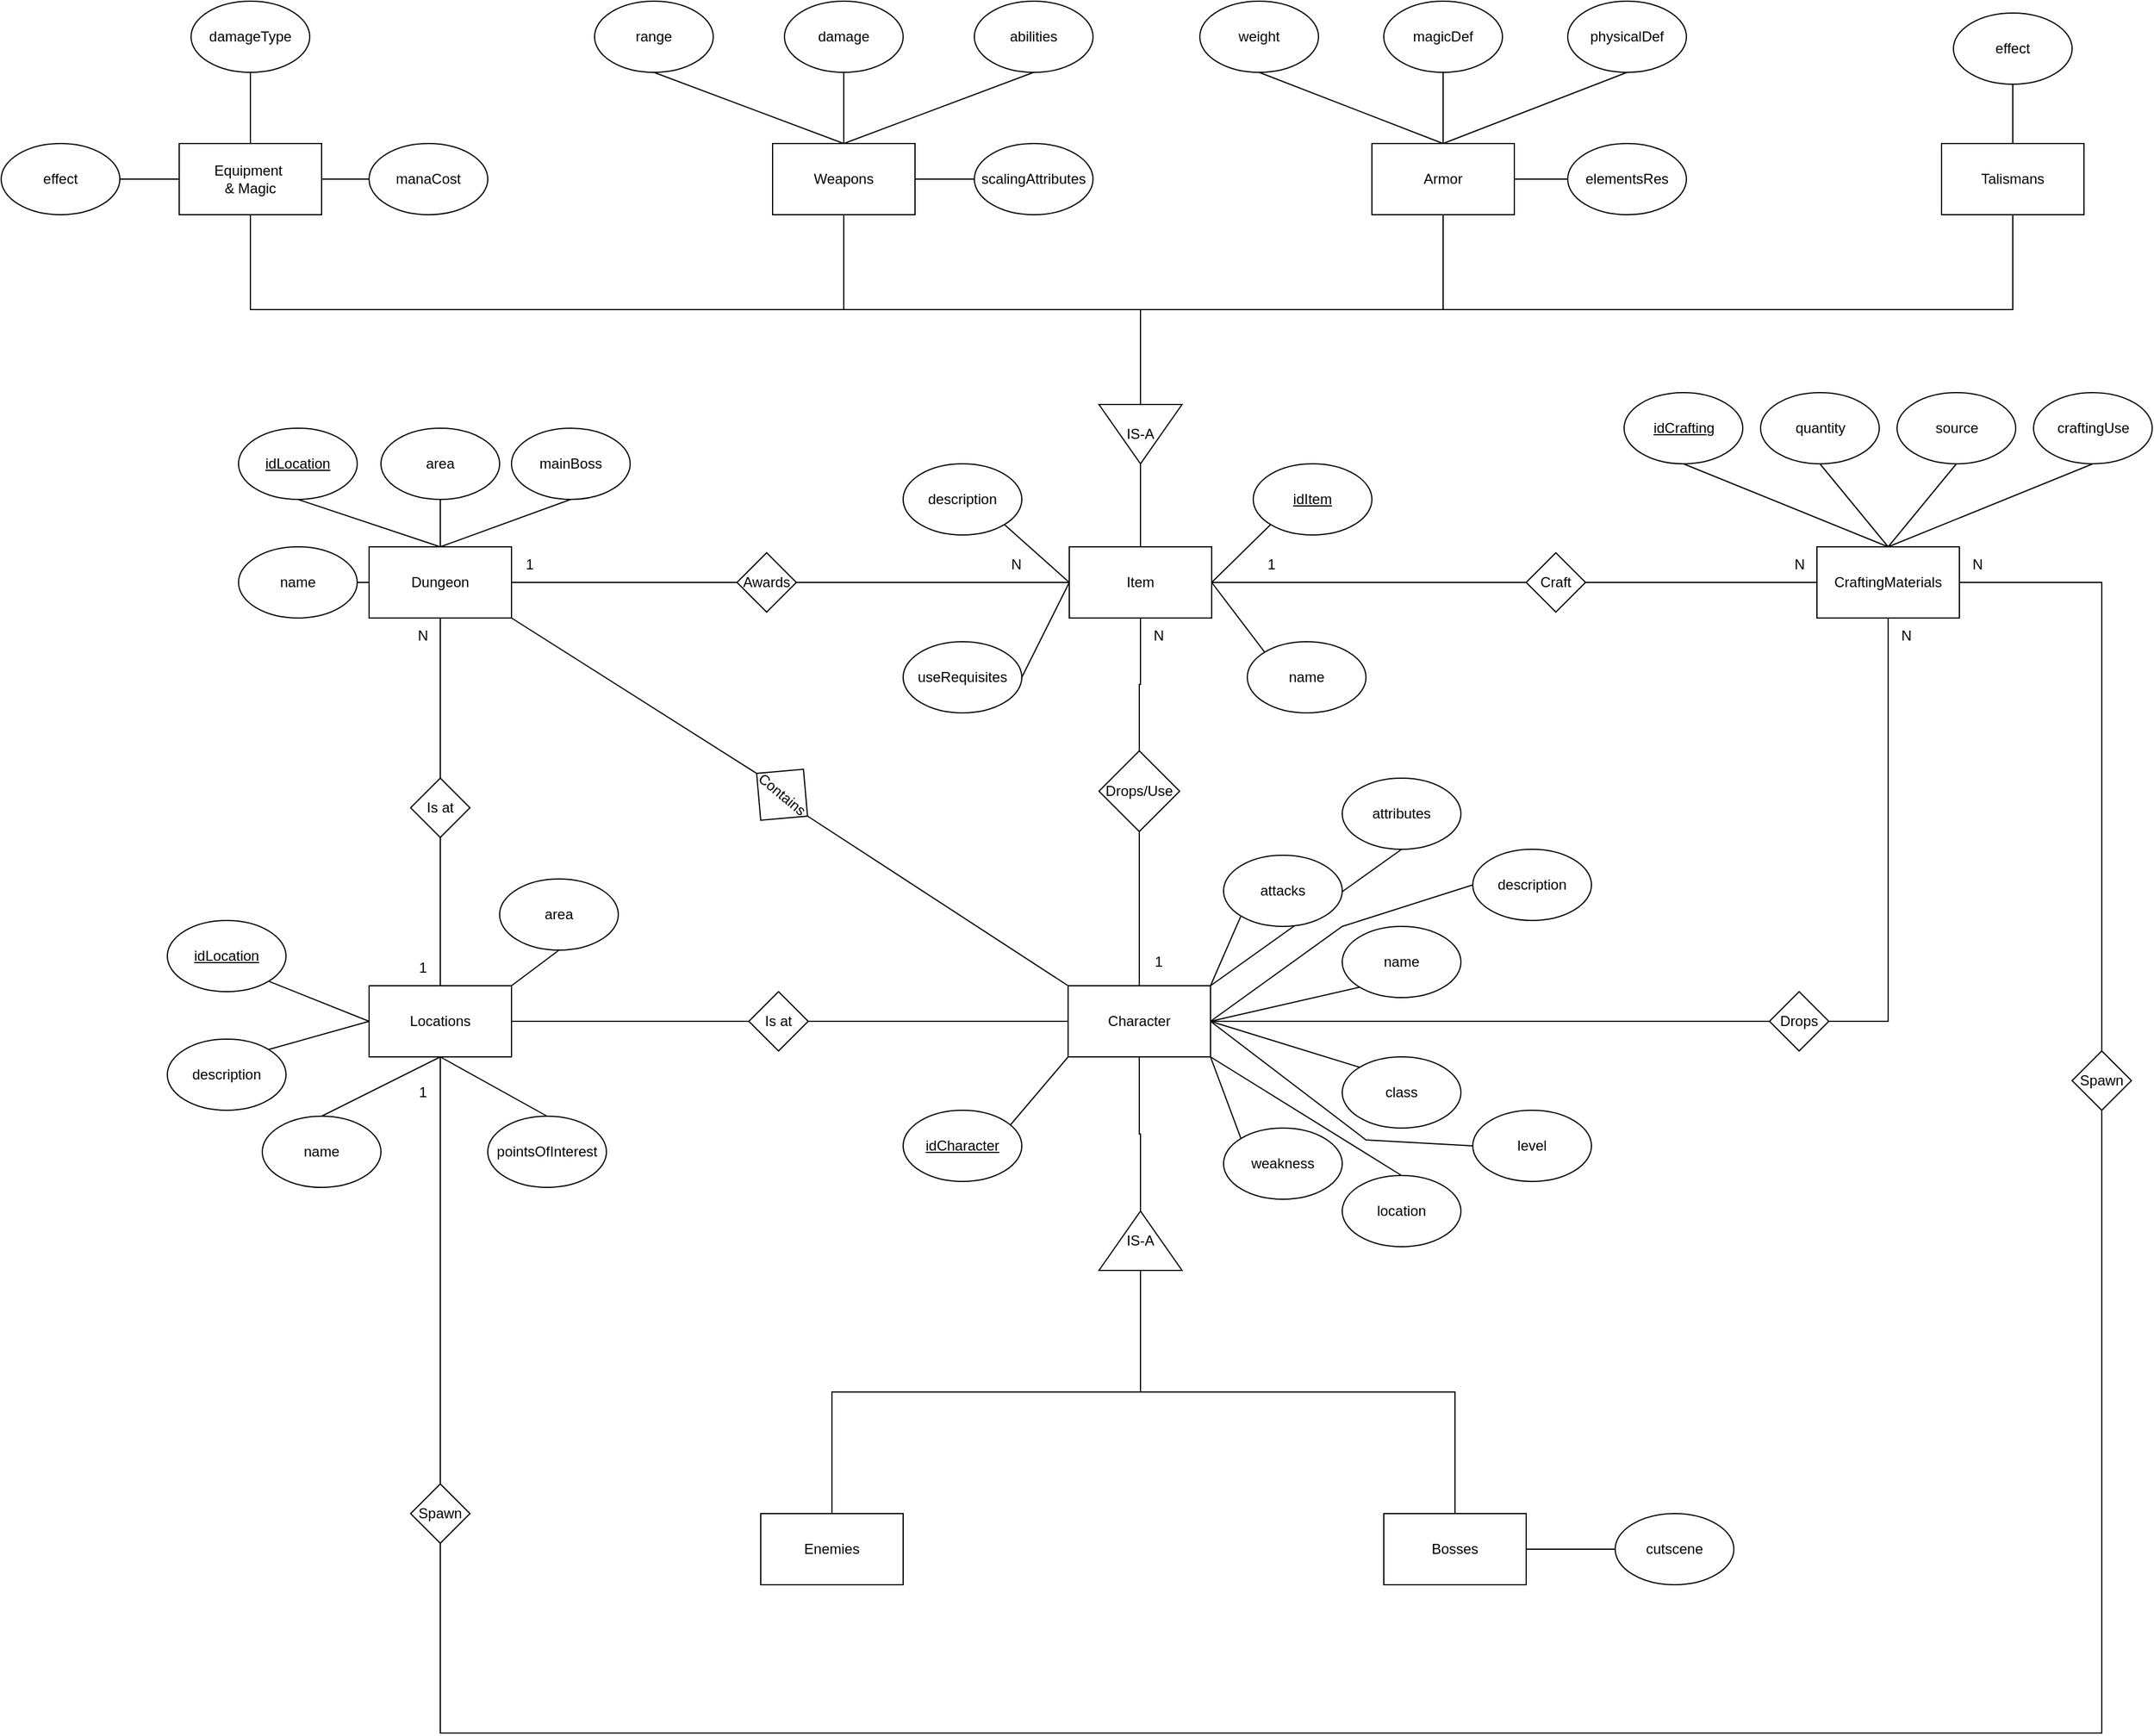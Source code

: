 <mxfile version="24.2.2" type="device">
  <diagram id="R2lEEEUBdFMjLlhIrx00" name="Page-1">
    <mxGraphModel dx="3383" dy="2442" grid="1" gridSize="10" guides="1" tooltips="1" connect="1" arrows="1" fold="1" page="1" pageScale="1" pageWidth="850" pageHeight="1100" math="0" shadow="0" extFonts="Permanent Marker^https://fonts.googleapis.com/css?family=Permanent+Marker">
      <root>
        <mxCell id="0" />
        <mxCell id="1" parent="0" />
        <mxCell id="Km-T-MCeGYv-uBNx-6VA-112" style="edgeStyle=orthogonalEdgeStyle;rounded=0;orthogonalLoop=1;jettySize=auto;html=1;exitX=0.5;exitY=0;exitDx=0;exitDy=0;entryX=0.5;entryY=1;entryDx=0;entryDy=0;endArrow=none;endFill=0;" edge="1" parent="1" source="a5exqe3Fn3N1X1YNWytJ-4" target="Km-T-MCeGYv-uBNx-6VA-111">
          <mxGeometry relative="1" as="geometry" />
        </mxCell>
        <mxCell id="Km-T-MCeGYv-uBNx-6VA-150" style="edgeStyle=orthogonalEdgeStyle;rounded=0;orthogonalLoop=1;jettySize=auto;html=1;exitX=1;exitY=0.5;exitDx=0;exitDy=0;entryX=0.5;entryY=1;entryDx=0;entryDy=0;endArrow=none;endFill=0;" edge="1" parent="1" source="Km-T-MCeGYv-uBNx-6VA-151" target="Km-T-MCeGYv-uBNx-6VA-145">
          <mxGeometry relative="1" as="geometry" />
        </mxCell>
        <mxCell id="a5exqe3Fn3N1X1YNWytJ-4" value="Character" style="rounded=0;whiteSpace=wrap;html=1;" parent="1" vertex="1">
          <mxGeometry x="399" y="370" width="120" height="60" as="geometry" />
        </mxCell>
        <mxCell id="Km-T-MCeGYv-uBNx-6VA-146" style="edgeStyle=orthogonalEdgeStyle;rounded=0;orthogonalLoop=1;jettySize=auto;html=1;exitX=1;exitY=0.5;exitDx=0;exitDy=0;entryX=0;entryY=0.5;entryDx=0;entryDy=0;endArrow=none;endFill=0;" edge="1" parent="1" source="Km-T-MCeGYv-uBNx-6VA-147" target="Km-T-MCeGYv-uBNx-6VA-145">
          <mxGeometry relative="1" as="geometry" />
        </mxCell>
        <mxCell id="a5exqe3Fn3N1X1YNWytJ-5" value="Item" style="rounded=0;whiteSpace=wrap;html=1;" parent="1" vertex="1">
          <mxGeometry x="400" width="120" height="60" as="geometry" />
        </mxCell>
        <mxCell id="a5exqe3Fn3N1X1YNWytJ-6" value="Weapons" style="rounded=0;whiteSpace=wrap;html=1;" parent="1" vertex="1">
          <mxGeometry x="150" y="-340" width="120" height="60" as="geometry" />
        </mxCell>
        <mxCell id="a5exqe3Fn3N1X1YNWytJ-7" value="Armor" style="rounded=0;whiteSpace=wrap;html=1;" parent="1" vertex="1">
          <mxGeometry x="655" y="-340" width="120" height="60" as="geometry" />
        </mxCell>
        <mxCell id="a5exqe3Fn3N1X1YNWytJ-8" value="Talismans" style="rounded=0;whiteSpace=wrap;html=1;" parent="1" vertex="1">
          <mxGeometry x="1135" y="-340" width="120" height="60" as="geometry" />
        </mxCell>
        <mxCell id="a5exqe3Fn3N1X1YNWytJ-9" value="Equipment&amp;nbsp;&lt;br&gt;&amp;amp; Magic" style="rounded=0;whiteSpace=wrap;html=1;" parent="1" vertex="1">
          <mxGeometry x="-350" y="-340" width="120" height="60" as="geometry" />
        </mxCell>
        <mxCell id="Km-T-MCeGYv-uBNx-6VA-139" style="rounded=0;orthogonalLoop=1;jettySize=auto;html=1;exitX=0.5;exitY=0;exitDx=0;exitDy=0;entryX=0.5;entryY=1;entryDx=0;entryDy=0;endArrow=none;endFill=0;edgeStyle=orthogonalEdgeStyle;" edge="1" parent="1" source="Km-T-MCeGYv-uBNx-6VA-140" target="Km-T-MCeGYv-uBNx-6VA-134">
          <mxGeometry relative="1" as="geometry" />
        </mxCell>
        <mxCell id="Km-T-MCeGYv-uBNx-6VA-160" style="edgeStyle=orthogonalEdgeStyle;rounded=0;orthogonalLoop=1;jettySize=auto;html=1;exitX=0.5;exitY=0;exitDx=0;exitDy=0;entryX=1;entryY=0.5;entryDx=0;entryDy=0;endArrow=none;endFill=0;" edge="1" parent="1" source="Km-T-MCeGYv-uBNx-6VA-167" target="Km-T-MCeGYv-uBNx-6VA-145">
          <mxGeometry relative="1" as="geometry">
            <Array as="points">
              <mxPoint x="1270" y="30" />
            </Array>
          </mxGeometry>
        </mxCell>
        <mxCell id="a5exqe3Fn3N1X1YNWytJ-10" value="Locations" style="rounded=0;whiteSpace=wrap;html=1;" parent="1" vertex="1">
          <mxGeometry x="-190" y="370" width="120" height="60" as="geometry" />
        </mxCell>
        <mxCell id="Km-T-MCeGYv-uBNx-6VA-96" style="edgeStyle=orthogonalEdgeStyle;rounded=0;orthogonalLoop=1;jettySize=auto;html=1;exitX=0.5;exitY=0;exitDx=0;exitDy=0;entryX=0;entryY=0.5;entryDx=0;entryDy=0;endArrow=none;endFill=0;" edge="1" parent="1" source="a5exqe3Fn3N1X1YNWytJ-11" target="Km-T-MCeGYv-uBNx-6VA-94">
          <mxGeometry relative="1" as="geometry" />
        </mxCell>
        <mxCell id="a5exqe3Fn3N1X1YNWytJ-11" value="Enemies" style="rounded=0;whiteSpace=wrap;html=1;" parent="1" vertex="1">
          <mxGeometry x="140" y="815" width="120" height="60" as="geometry" />
        </mxCell>
        <mxCell id="Km-T-MCeGYv-uBNx-6VA-100" style="edgeStyle=orthogonalEdgeStyle;rounded=0;orthogonalLoop=1;jettySize=auto;html=1;exitX=0.5;exitY=0;exitDx=0;exitDy=0;entryX=0;entryY=0.5;entryDx=0;entryDy=0;endArrow=none;endFill=0;" edge="1" parent="1" source="a5exqe3Fn3N1X1YNWytJ-12" target="Km-T-MCeGYv-uBNx-6VA-94">
          <mxGeometry relative="1" as="geometry" />
        </mxCell>
        <mxCell id="a5exqe3Fn3N1X1YNWytJ-12" value="Bosses" style="rounded=0;whiteSpace=wrap;html=1;" parent="1" vertex="1">
          <mxGeometry x="665" y="815" width="120" height="60" as="geometry" />
        </mxCell>
        <mxCell id="a5exqe3Fn3N1X1YNWytJ-35" value="IS-A" style="triangle;whiteSpace=wrap;html=1;rotation=0;direction=south;" parent="1" vertex="1">
          <mxGeometry x="425" y="-120" width="70" height="50" as="geometry" />
        </mxCell>
        <mxCell id="a5exqe3Fn3N1X1YNWytJ-36" value="" style="endArrow=none;html=1;rounded=0;entryX=1;entryY=0.5;entryDx=0;entryDy=0;exitX=0.5;exitY=0;exitDx=0;exitDy=0;" parent="1" source="a5exqe3Fn3N1X1YNWytJ-5" target="a5exqe3Fn3N1X1YNWytJ-35" edge="1">
          <mxGeometry width="50" height="50" relative="1" as="geometry">
            <mxPoint x="300" y="30" as="sourcePoint" />
            <mxPoint x="350" y="-20" as="targetPoint" />
          </mxGeometry>
        </mxCell>
        <mxCell id="a5exqe3Fn3N1X1YNWytJ-37" value="" style="endArrow=none;html=1;rounded=0;entryX=0.5;entryY=1;entryDx=0;entryDy=0;exitX=0;exitY=0.5;exitDx=0;exitDy=0;edgeStyle=orthogonalEdgeStyle;" parent="1" source="a5exqe3Fn3N1X1YNWytJ-35" target="a5exqe3Fn3N1X1YNWytJ-9" edge="1">
          <mxGeometry width="50" height="50" relative="1" as="geometry">
            <mxPoint x="210" y="-100" as="sourcePoint" />
            <mxPoint x="260" y="-150" as="targetPoint" />
          </mxGeometry>
        </mxCell>
        <mxCell id="a5exqe3Fn3N1X1YNWytJ-38" value="" style="endArrow=none;html=1;rounded=0;entryX=0.5;entryY=1;entryDx=0;entryDy=0;exitX=0;exitY=0.5;exitDx=0;exitDy=0;edgeStyle=orthogonalEdgeStyle;" parent="1" source="a5exqe3Fn3N1X1YNWytJ-35" target="a5exqe3Fn3N1X1YNWytJ-6" edge="1">
          <mxGeometry width="50" height="50" relative="1" as="geometry">
            <mxPoint x="470" y="-110" as="sourcePoint" />
            <mxPoint x="170" y="-210" as="targetPoint" />
          </mxGeometry>
        </mxCell>
        <mxCell id="a5exqe3Fn3N1X1YNWytJ-39" value="" style="endArrow=none;html=1;rounded=0;entryX=0.5;entryY=1;entryDx=0;entryDy=0;exitX=0;exitY=0.5;exitDx=0;exitDy=0;edgeStyle=orthogonalEdgeStyle;" parent="1" source="a5exqe3Fn3N1X1YNWytJ-35" target="a5exqe3Fn3N1X1YNWytJ-7" edge="1">
          <mxGeometry width="50" height="50" relative="1" as="geometry">
            <mxPoint x="480" y="-100" as="sourcePoint" />
            <mxPoint x="180" y="-200" as="targetPoint" />
          </mxGeometry>
        </mxCell>
        <mxCell id="a5exqe3Fn3N1X1YNWytJ-40" value="" style="endArrow=none;html=1;rounded=0;entryX=0.5;entryY=1;entryDx=0;entryDy=0;exitX=0;exitY=0.5;exitDx=0;exitDy=0;edgeStyle=orthogonalEdgeStyle;" parent="1" source="a5exqe3Fn3N1X1YNWytJ-35" target="a5exqe3Fn3N1X1YNWytJ-8" edge="1">
          <mxGeometry width="50" height="50" relative="1" as="geometry">
            <mxPoint x="490" y="-90" as="sourcePoint" />
            <mxPoint x="190" y="-190" as="targetPoint" />
          </mxGeometry>
        </mxCell>
        <mxCell id="a5exqe3Fn3N1X1YNWytJ-52" style="edgeStyle=orthogonalEdgeStyle;rounded=0;orthogonalLoop=1;jettySize=auto;html=1;exitX=1;exitY=0.5;exitDx=0;exitDy=0;entryX=0;entryY=0.5;entryDx=0;entryDy=0;endArrow=none;endFill=0;" parent="1" source="a5exqe3Fn3N1X1YNWytJ-51" target="a5exqe3Fn3N1X1YNWytJ-4" edge="1">
          <mxGeometry relative="1" as="geometry" />
        </mxCell>
        <mxCell id="a5exqe3Fn3N1X1YNWytJ-53" style="edgeStyle=orthogonalEdgeStyle;rounded=0;orthogonalLoop=1;jettySize=auto;html=1;exitX=0;exitY=0.5;exitDx=0;exitDy=0;entryX=1;entryY=0.5;entryDx=0;entryDy=0;endArrow=none;endFill=0;" parent="1" source="a5exqe3Fn3N1X1YNWytJ-51" target="a5exqe3Fn3N1X1YNWytJ-10" edge="1">
          <mxGeometry relative="1" as="geometry" />
        </mxCell>
        <mxCell id="a5exqe3Fn3N1X1YNWytJ-51" value="Is at" style="rhombus;whiteSpace=wrap;html=1;" parent="1" vertex="1">
          <mxGeometry x="130" y="375" width="50" height="50" as="geometry" />
        </mxCell>
        <mxCell id="Km-T-MCeGYv-uBNx-6VA-59" style="rounded=0;orthogonalLoop=1;jettySize=auto;html=1;exitX=0.5;exitY=1;exitDx=0;exitDy=0;entryX=0.5;entryY=0;entryDx=0;entryDy=0;endArrow=none;endFill=0;" edge="1" parent="1" source="Km-T-MCeGYv-uBNx-6VA-4" target="a5exqe3Fn3N1X1YNWytJ-9">
          <mxGeometry relative="1" as="geometry" />
        </mxCell>
        <mxCell id="Km-T-MCeGYv-uBNx-6VA-4" value="damageType" style="ellipse;whiteSpace=wrap;html=1;" vertex="1" parent="1">
          <mxGeometry x="-340" y="-460" width="100" height="60" as="geometry" />
        </mxCell>
        <mxCell id="Km-T-MCeGYv-uBNx-6VA-60" style="edgeStyle=orthogonalEdgeStyle;rounded=0;orthogonalLoop=1;jettySize=auto;html=1;exitX=0;exitY=0.5;exitDx=0;exitDy=0;entryX=1;entryY=0.5;entryDx=0;entryDy=0;endArrow=none;endFill=0;" edge="1" parent="1" source="Km-T-MCeGYv-uBNx-6VA-5" target="a5exqe3Fn3N1X1YNWytJ-9">
          <mxGeometry relative="1" as="geometry" />
        </mxCell>
        <mxCell id="Km-T-MCeGYv-uBNx-6VA-5" value="manaCost" style="ellipse;whiteSpace=wrap;html=1;" vertex="1" parent="1">
          <mxGeometry x="-190" y="-340" width="100" height="60" as="geometry" />
        </mxCell>
        <mxCell id="Km-T-MCeGYv-uBNx-6VA-63" style="rounded=0;orthogonalLoop=1;jettySize=auto;html=1;exitX=0.5;exitY=1;exitDx=0;exitDy=0;endArrow=none;endFill=0;" edge="1" parent="1" source="Km-T-MCeGYv-uBNx-6VA-9">
          <mxGeometry relative="1" as="geometry">
            <mxPoint x="210" y="-340" as="targetPoint" />
          </mxGeometry>
        </mxCell>
        <mxCell id="Km-T-MCeGYv-uBNx-6VA-9" value="damage" style="ellipse;whiteSpace=wrap;html=1;" vertex="1" parent="1">
          <mxGeometry x="160" y="-460" width="100" height="60" as="geometry" />
        </mxCell>
        <mxCell id="Km-T-MCeGYv-uBNx-6VA-61" style="rounded=0;orthogonalLoop=1;jettySize=auto;html=1;exitX=0.5;exitY=1;exitDx=0;exitDy=0;endArrow=none;endFill=0;entryX=0.5;entryY=0;entryDx=0;entryDy=0;" edge="1" parent="1" source="Km-T-MCeGYv-uBNx-6VA-10" target="a5exqe3Fn3N1X1YNWytJ-6">
          <mxGeometry relative="1" as="geometry" />
        </mxCell>
        <mxCell id="Km-T-MCeGYv-uBNx-6VA-10" value="range" style="ellipse;whiteSpace=wrap;html=1;" vertex="1" parent="1">
          <mxGeometry y="-460" width="100" height="60" as="geometry" />
        </mxCell>
        <mxCell id="Km-T-MCeGYv-uBNx-6VA-65" style="rounded=0;orthogonalLoop=1;jettySize=auto;html=1;exitX=0;exitY=0.5;exitDx=0;exitDy=0;entryX=1;entryY=0.5;entryDx=0;entryDy=0;endArrow=none;endFill=0;" edge="1" parent="1" source="Km-T-MCeGYv-uBNx-6VA-11" target="a5exqe3Fn3N1X1YNWytJ-6">
          <mxGeometry relative="1" as="geometry" />
        </mxCell>
        <mxCell id="Km-T-MCeGYv-uBNx-6VA-11" value="scalingAttributes" style="ellipse;whiteSpace=wrap;html=1;" vertex="1" parent="1">
          <mxGeometry x="320" y="-340" width="100" height="60" as="geometry" />
        </mxCell>
        <mxCell id="Km-T-MCeGYv-uBNx-6VA-64" style="rounded=0;orthogonalLoop=1;jettySize=auto;html=1;exitX=0.5;exitY=1;exitDx=0;exitDy=0;endArrow=none;endFill=0;" edge="1" parent="1" source="Km-T-MCeGYv-uBNx-6VA-12">
          <mxGeometry relative="1" as="geometry">
            <mxPoint x="210" y="-340" as="targetPoint" />
          </mxGeometry>
        </mxCell>
        <mxCell id="Km-T-MCeGYv-uBNx-6VA-12" value="abilities" style="ellipse;whiteSpace=wrap;html=1;" vertex="1" parent="1">
          <mxGeometry x="320" y="-460" width="100" height="60" as="geometry" />
        </mxCell>
        <mxCell id="Km-T-MCeGYv-uBNx-6VA-71" style="rounded=0;orthogonalLoop=1;jettySize=auto;html=1;exitX=0.5;exitY=1;exitDx=0;exitDy=0;entryX=0.5;entryY=0;entryDx=0;entryDy=0;endArrow=none;endFill=0;" edge="1" parent="1" source="Km-T-MCeGYv-uBNx-6VA-15" target="a5exqe3Fn3N1X1YNWytJ-7">
          <mxGeometry relative="1" as="geometry" />
        </mxCell>
        <mxCell id="Km-T-MCeGYv-uBNx-6VA-15" value="physicalDef" style="ellipse;whiteSpace=wrap;html=1;" vertex="1" parent="1">
          <mxGeometry x="820" y="-460" width="100" height="60" as="geometry" />
        </mxCell>
        <mxCell id="Km-T-MCeGYv-uBNx-6VA-70" style="rounded=0;orthogonalLoop=1;jettySize=auto;html=1;exitX=0.5;exitY=1;exitDx=0;exitDy=0;entryX=0.5;entryY=0;entryDx=0;entryDy=0;endArrow=none;endFill=0;" edge="1" parent="1" source="Km-T-MCeGYv-uBNx-6VA-16" target="a5exqe3Fn3N1X1YNWytJ-7">
          <mxGeometry relative="1" as="geometry" />
        </mxCell>
        <mxCell id="Km-T-MCeGYv-uBNx-6VA-16" value="magicDef" style="ellipse;whiteSpace=wrap;html=1;" vertex="1" parent="1">
          <mxGeometry x="665" y="-460" width="100" height="60" as="geometry" />
        </mxCell>
        <mxCell id="Km-T-MCeGYv-uBNx-6VA-72" style="rounded=0;orthogonalLoop=1;jettySize=auto;html=1;exitX=0;exitY=0.5;exitDx=0;exitDy=0;entryX=1;entryY=0.5;entryDx=0;entryDy=0;endArrow=none;endFill=0;" edge="1" parent="1" source="Km-T-MCeGYv-uBNx-6VA-17" target="a5exqe3Fn3N1X1YNWytJ-7">
          <mxGeometry relative="1" as="geometry" />
        </mxCell>
        <mxCell id="Km-T-MCeGYv-uBNx-6VA-17" value="elementsRes" style="ellipse;whiteSpace=wrap;html=1;" vertex="1" parent="1">
          <mxGeometry x="820" y="-340" width="100" height="60" as="geometry" />
        </mxCell>
        <mxCell id="Km-T-MCeGYv-uBNx-6VA-68" style="rounded=0;orthogonalLoop=1;jettySize=auto;html=1;exitX=0.5;exitY=1;exitDx=0;exitDy=0;entryX=0.5;entryY=0;entryDx=0;entryDy=0;endArrow=none;endFill=0;" edge="1" parent="1" source="Km-T-MCeGYv-uBNx-6VA-18" target="a5exqe3Fn3N1X1YNWytJ-7">
          <mxGeometry relative="1" as="geometry" />
        </mxCell>
        <mxCell id="Km-T-MCeGYv-uBNx-6VA-18" value="weight" style="ellipse;whiteSpace=wrap;html=1;" vertex="1" parent="1">
          <mxGeometry x="510" y="-460" width="100" height="60" as="geometry" />
        </mxCell>
        <mxCell id="Km-T-MCeGYv-uBNx-6VA-78" style="rounded=0;orthogonalLoop=1;jettySize=auto;html=1;exitX=0.5;exitY=1;exitDx=0;exitDy=0;entryX=0.5;entryY=0;entryDx=0;entryDy=0;endArrow=none;endFill=0;" edge="1" parent="1" source="Km-T-MCeGYv-uBNx-6VA-22" target="a5exqe3Fn3N1X1YNWytJ-8">
          <mxGeometry relative="1" as="geometry" />
        </mxCell>
        <mxCell id="Km-T-MCeGYv-uBNx-6VA-22" value="effect" style="ellipse;whiteSpace=wrap;html=1;" vertex="1" parent="1">
          <mxGeometry x="1145" y="-450" width="100" height="60" as="geometry" />
        </mxCell>
        <mxCell id="Km-T-MCeGYv-uBNx-6VA-104" style="rounded=0;orthogonalLoop=1;jettySize=auto;html=1;exitX=0;exitY=1;exitDx=0;exitDy=0;entryX=1;entryY=0.5;entryDx=0;entryDy=0;endArrow=none;endFill=0;" edge="1" parent="1" source="Km-T-MCeGYv-uBNx-6VA-24" target="a5exqe3Fn3N1X1YNWytJ-5">
          <mxGeometry relative="1" as="geometry" />
        </mxCell>
        <mxCell id="Km-T-MCeGYv-uBNx-6VA-24" value="&lt;u&gt;idItem&lt;/u&gt;" style="ellipse;whiteSpace=wrap;html=1;" vertex="1" parent="1">
          <mxGeometry x="555" y="-70" width="100" height="60" as="geometry" />
        </mxCell>
        <mxCell id="Km-T-MCeGYv-uBNx-6VA-105" style="rounded=0;orthogonalLoop=1;jettySize=auto;html=1;exitX=0;exitY=0;exitDx=0;exitDy=0;entryX=1;entryY=0.5;entryDx=0;entryDy=0;endArrow=none;endFill=0;" edge="1" parent="1" source="Km-T-MCeGYv-uBNx-6VA-25" target="a5exqe3Fn3N1X1YNWytJ-5">
          <mxGeometry relative="1" as="geometry" />
        </mxCell>
        <mxCell id="Km-T-MCeGYv-uBNx-6VA-25" value="name" style="ellipse;whiteSpace=wrap;html=1;" vertex="1" parent="1">
          <mxGeometry x="550" y="80" width="100" height="60" as="geometry" />
        </mxCell>
        <mxCell id="Km-T-MCeGYv-uBNx-6VA-101" style="rounded=0;orthogonalLoop=1;jettySize=auto;html=1;exitX=1;exitY=1;exitDx=0;exitDy=0;entryX=0;entryY=0.5;entryDx=0;entryDy=0;endArrow=none;endFill=0;" edge="1" parent="1" source="Km-T-MCeGYv-uBNx-6VA-26" target="a5exqe3Fn3N1X1YNWytJ-5">
          <mxGeometry relative="1" as="geometry" />
        </mxCell>
        <mxCell id="Km-T-MCeGYv-uBNx-6VA-26" value="description" style="ellipse;whiteSpace=wrap;html=1;" vertex="1" parent="1">
          <mxGeometry x="260" y="-70" width="100" height="60" as="geometry" />
        </mxCell>
        <mxCell id="Km-T-MCeGYv-uBNx-6VA-103" style="rounded=0;orthogonalLoop=1;jettySize=auto;html=1;exitX=1;exitY=0.5;exitDx=0;exitDy=0;entryX=0;entryY=0.5;entryDx=0;entryDy=0;endArrow=none;endFill=0;" edge="1" parent="1" source="Km-T-MCeGYv-uBNx-6VA-28" target="a5exqe3Fn3N1X1YNWytJ-5">
          <mxGeometry relative="1" as="geometry" />
        </mxCell>
        <mxCell id="Km-T-MCeGYv-uBNx-6VA-28" value="useRequisites" style="ellipse;whiteSpace=wrap;html=1;" vertex="1" parent="1">
          <mxGeometry x="260" y="80" width="100" height="60" as="geometry" />
        </mxCell>
        <mxCell id="Km-T-MCeGYv-uBNx-6VA-79" style="rounded=0;orthogonalLoop=1;jettySize=auto;html=1;exitX=1;exitY=0.5;exitDx=0;exitDy=0;entryX=0;entryY=0.5;entryDx=0;entryDy=0;endArrow=none;endFill=0;" edge="1" parent="1" source="Km-T-MCeGYv-uBNx-6VA-29" target="a5exqe3Fn3N1X1YNWytJ-9">
          <mxGeometry relative="1" as="geometry" />
        </mxCell>
        <mxCell id="Km-T-MCeGYv-uBNx-6VA-29" value="effect" style="ellipse;whiteSpace=wrap;html=1;" vertex="1" parent="1">
          <mxGeometry x="-500" y="-340" width="100" height="60" as="geometry" />
        </mxCell>
        <mxCell id="Km-T-MCeGYv-uBNx-6VA-131" style="rounded=0;orthogonalLoop=1;jettySize=auto;html=1;exitX=0.5;exitY=1;exitDx=0;exitDy=0;entryX=0;entryY=1;entryDx=0;entryDy=0;endArrow=none;endFill=0;" edge="1" parent="1" source="Km-T-MCeGYv-uBNx-6VA-30" target="a5exqe3Fn3N1X1YNWytJ-4">
          <mxGeometry relative="1" as="geometry" />
        </mxCell>
        <mxCell id="Km-T-MCeGYv-uBNx-6VA-30" value="&lt;u&gt;idCharacter&lt;/u&gt;" style="ellipse;whiteSpace=wrap;html=1;" vertex="1" parent="1">
          <mxGeometry x="260" y="475" width="100" height="60" as="geometry" />
        </mxCell>
        <mxCell id="Km-T-MCeGYv-uBNx-6VA-125" style="rounded=0;orthogonalLoop=1;jettySize=auto;html=1;exitX=0;exitY=1;exitDx=0;exitDy=0;entryX=1;entryY=0.5;entryDx=0;entryDy=0;endArrow=none;endFill=0;" edge="1" parent="1" source="Km-T-MCeGYv-uBNx-6VA-31" target="a5exqe3Fn3N1X1YNWytJ-4">
          <mxGeometry relative="1" as="geometry" />
        </mxCell>
        <mxCell id="Km-T-MCeGYv-uBNx-6VA-31" value="name" style="ellipse;whiteSpace=wrap;html=1;" vertex="1" parent="1">
          <mxGeometry x="630" y="320" width="100" height="60" as="geometry" />
        </mxCell>
        <mxCell id="Km-T-MCeGYv-uBNx-6VA-127" style="rounded=0;orthogonalLoop=1;jettySize=auto;html=1;exitX=0;exitY=0;exitDx=0;exitDy=0;entryX=1;entryY=0.5;entryDx=0;entryDy=0;endArrow=none;endFill=0;" edge="1" parent="1" source="Km-T-MCeGYv-uBNx-6VA-32" target="a5exqe3Fn3N1X1YNWytJ-4">
          <mxGeometry relative="1" as="geometry" />
        </mxCell>
        <mxCell id="Km-T-MCeGYv-uBNx-6VA-32" value="class" style="ellipse;whiteSpace=wrap;html=1;" vertex="1" parent="1">
          <mxGeometry x="630" y="430" width="100" height="60" as="geometry" />
        </mxCell>
        <mxCell id="Km-T-MCeGYv-uBNx-6VA-149" style="rounded=0;orthogonalLoop=1;jettySize=auto;html=1;exitX=0;exitY=0.5;exitDx=0;exitDy=0;entryX=1;entryY=0.5;entryDx=0;entryDy=0;endArrow=none;endFill=0;" edge="1" parent="1" source="Km-T-MCeGYv-uBNx-6VA-33" target="a5exqe3Fn3N1X1YNWytJ-4">
          <mxGeometry relative="1" as="geometry">
            <Array as="points">
              <mxPoint x="650" y="500" />
            </Array>
          </mxGeometry>
        </mxCell>
        <mxCell id="Km-T-MCeGYv-uBNx-6VA-33" value="level" style="ellipse;whiteSpace=wrap;html=1;" vertex="1" parent="1">
          <mxGeometry x="740" y="475" width="100" height="60" as="geometry" />
        </mxCell>
        <mxCell id="Km-T-MCeGYv-uBNx-6VA-130" style="rounded=0;orthogonalLoop=1;jettySize=auto;html=1;exitX=0.5;exitY=1;exitDx=0;exitDy=0;entryX=1;entryY=0;entryDx=0;entryDy=0;endArrow=none;endFill=0;" edge="1" parent="1" source="Km-T-MCeGYv-uBNx-6VA-34" target="a5exqe3Fn3N1X1YNWytJ-4">
          <mxGeometry relative="1" as="geometry" />
        </mxCell>
        <mxCell id="Km-T-MCeGYv-uBNx-6VA-34" value="attributes" style="ellipse;whiteSpace=wrap;html=1;" vertex="1" parent="1">
          <mxGeometry x="630" y="195" width="100" height="60" as="geometry" />
        </mxCell>
        <mxCell id="Km-T-MCeGYv-uBNx-6VA-106" style="rounded=0;orthogonalLoop=1;jettySize=auto;html=1;exitX=1;exitY=1;exitDx=0;exitDy=0;entryX=0;entryY=0.5;entryDx=0;entryDy=0;endArrow=none;endFill=0;" edge="1" parent="1" source="Km-T-MCeGYv-uBNx-6VA-44" target="a5exqe3Fn3N1X1YNWytJ-10">
          <mxGeometry relative="1" as="geometry" />
        </mxCell>
        <mxCell id="Km-T-MCeGYv-uBNx-6VA-44" value="&lt;u&gt;idLocation&lt;/u&gt;" style="ellipse;whiteSpace=wrap;html=1;" vertex="1" parent="1">
          <mxGeometry x="-360" y="315" width="100" height="60" as="geometry" />
        </mxCell>
        <mxCell id="Km-T-MCeGYv-uBNx-6VA-108" style="rounded=0;orthogonalLoop=1;jettySize=auto;html=1;exitX=0.5;exitY=0;exitDx=0;exitDy=0;entryX=0.5;entryY=1;entryDx=0;entryDy=0;endArrow=none;endFill=0;" edge="1" parent="1" source="Km-T-MCeGYv-uBNx-6VA-45" target="a5exqe3Fn3N1X1YNWytJ-10">
          <mxGeometry relative="1" as="geometry" />
        </mxCell>
        <mxCell id="Km-T-MCeGYv-uBNx-6VA-45" value="name" style="ellipse;whiteSpace=wrap;html=1;" vertex="1" parent="1">
          <mxGeometry x="-280" y="480" width="100" height="60" as="geometry" />
        </mxCell>
        <mxCell id="Km-T-MCeGYv-uBNx-6VA-107" style="rounded=0;orthogonalLoop=1;jettySize=auto;html=1;exitX=1;exitY=0;exitDx=0;exitDy=0;entryX=0;entryY=0.5;entryDx=0;entryDy=0;endArrow=none;endFill=0;" edge="1" parent="1" source="Km-T-MCeGYv-uBNx-6VA-46" target="a5exqe3Fn3N1X1YNWytJ-10">
          <mxGeometry relative="1" as="geometry" />
        </mxCell>
        <mxCell id="Km-T-MCeGYv-uBNx-6VA-46" value="description" style="ellipse;whiteSpace=wrap;html=1;" vertex="1" parent="1">
          <mxGeometry x="-360" y="415" width="100" height="60" as="geometry" />
        </mxCell>
        <mxCell id="Km-T-MCeGYv-uBNx-6VA-110" style="rounded=0;orthogonalLoop=1;jettySize=auto;html=1;exitX=0.5;exitY=1;exitDx=0;exitDy=0;entryX=1;entryY=0;entryDx=0;entryDy=0;endArrow=none;endFill=0;" edge="1" parent="1" source="Km-T-MCeGYv-uBNx-6VA-47" target="a5exqe3Fn3N1X1YNWytJ-10">
          <mxGeometry relative="1" as="geometry" />
        </mxCell>
        <mxCell id="Km-T-MCeGYv-uBNx-6VA-47" value="area" style="ellipse;whiteSpace=wrap;html=1;" vertex="1" parent="1">
          <mxGeometry x="-80" y="280" width="100" height="60" as="geometry" />
        </mxCell>
        <mxCell id="Km-T-MCeGYv-uBNx-6VA-109" style="rounded=0;orthogonalLoop=1;jettySize=auto;html=1;exitX=0.5;exitY=0;exitDx=0;exitDy=0;entryX=0.5;entryY=1;entryDx=0;entryDy=0;endArrow=none;endFill=0;" edge="1" parent="1" source="Km-T-MCeGYv-uBNx-6VA-48" target="a5exqe3Fn3N1X1YNWytJ-10">
          <mxGeometry relative="1" as="geometry" />
        </mxCell>
        <mxCell id="Km-T-MCeGYv-uBNx-6VA-48" value="pointsOfInterest" style="ellipse;whiteSpace=wrap;html=1;" vertex="1" parent="1">
          <mxGeometry x="-90" y="480" width="100" height="60" as="geometry" />
        </mxCell>
        <mxCell id="Km-T-MCeGYv-uBNx-6VA-129" style="rounded=0;orthogonalLoop=1;jettySize=auto;html=1;exitX=0.5;exitY=0;exitDx=0;exitDy=0;entryX=1;entryY=1;entryDx=0;entryDy=0;endArrow=none;endFill=0;" edge="1" parent="1" source="Km-T-MCeGYv-uBNx-6VA-52" target="a5exqe3Fn3N1X1YNWytJ-4">
          <mxGeometry relative="1" as="geometry" />
        </mxCell>
        <mxCell id="Km-T-MCeGYv-uBNx-6VA-52" value="location" style="ellipse;whiteSpace=wrap;html=1;" vertex="1" parent="1">
          <mxGeometry x="630" y="530" width="100" height="60" as="geometry" />
        </mxCell>
        <mxCell id="Km-T-MCeGYv-uBNx-6VA-95" style="edgeStyle=orthogonalEdgeStyle;rounded=0;orthogonalLoop=1;jettySize=auto;html=1;exitX=1;exitY=0.5;exitDx=0;exitDy=0;entryX=0.5;entryY=1;entryDx=0;entryDy=0;endArrow=none;endFill=0;" edge="1" parent="1" source="Km-T-MCeGYv-uBNx-6VA-94" target="a5exqe3Fn3N1X1YNWytJ-4">
          <mxGeometry relative="1" as="geometry" />
        </mxCell>
        <mxCell id="Km-T-MCeGYv-uBNx-6VA-94" value="IS-A" style="triangle;whiteSpace=wrap;html=1;rotation=0;direction=north;" vertex="1" parent="1">
          <mxGeometry x="425" y="560" width="70" height="50" as="geometry" />
        </mxCell>
        <mxCell id="Km-T-MCeGYv-uBNx-6VA-126" style="rounded=0;orthogonalLoop=1;jettySize=auto;html=1;exitX=0;exitY=0.5;exitDx=0;exitDy=0;entryX=1;entryY=0.5;entryDx=0;entryDy=0;endArrow=none;endFill=0;" edge="1" parent="1" source="Km-T-MCeGYv-uBNx-6VA-97" target="a5exqe3Fn3N1X1YNWytJ-4">
          <mxGeometry relative="1" as="geometry">
            <Array as="points">
              <mxPoint x="630" y="320" />
            </Array>
          </mxGeometry>
        </mxCell>
        <mxCell id="Km-T-MCeGYv-uBNx-6VA-97" value="description" style="ellipse;whiteSpace=wrap;html=1;" vertex="1" parent="1">
          <mxGeometry x="740" y="255" width="100" height="60" as="geometry" />
        </mxCell>
        <mxCell id="Km-T-MCeGYv-uBNx-6VA-124" style="rounded=0;orthogonalLoop=1;jettySize=auto;html=1;exitX=0;exitY=1;exitDx=0;exitDy=0;entryX=1;entryY=0;entryDx=0;entryDy=0;endArrow=none;endFill=0;" edge="1" parent="1" source="Km-T-MCeGYv-uBNx-6VA-98" target="a5exqe3Fn3N1X1YNWytJ-4">
          <mxGeometry relative="1" as="geometry" />
        </mxCell>
        <mxCell id="Km-T-MCeGYv-uBNx-6VA-98" value="attacks" style="ellipse;whiteSpace=wrap;html=1;" vertex="1" parent="1">
          <mxGeometry x="530" y="260" width="100" height="60" as="geometry" />
        </mxCell>
        <mxCell id="Km-T-MCeGYv-uBNx-6VA-128" style="rounded=0;orthogonalLoop=1;jettySize=auto;html=1;exitX=0;exitY=0;exitDx=0;exitDy=0;entryX=1;entryY=1;entryDx=0;entryDy=0;endArrow=none;endFill=0;" edge="1" parent="1" source="Km-T-MCeGYv-uBNx-6VA-99" target="a5exqe3Fn3N1X1YNWytJ-4">
          <mxGeometry relative="1" as="geometry" />
        </mxCell>
        <mxCell id="Km-T-MCeGYv-uBNx-6VA-99" value="weakness" style="ellipse;whiteSpace=wrap;html=1;" vertex="1" parent="1">
          <mxGeometry x="530" y="490" width="100" height="60" as="geometry" />
        </mxCell>
        <mxCell id="Km-T-MCeGYv-uBNx-6VA-113" style="edgeStyle=orthogonalEdgeStyle;rounded=0;orthogonalLoop=1;jettySize=auto;html=1;exitX=0.5;exitY=0;exitDx=0;exitDy=0;entryX=0.5;entryY=1;entryDx=0;entryDy=0;endArrow=none;endFill=0;" edge="1" parent="1" source="Km-T-MCeGYv-uBNx-6VA-111" target="a5exqe3Fn3N1X1YNWytJ-5">
          <mxGeometry relative="1" as="geometry" />
        </mxCell>
        <mxCell id="Km-T-MCeGYv-uBNx-6VA-111" value="Drops/Use" style="rhombus;whiteSpace=wrap;html=1;aspect=fixed;" vertex="1" parent="1">
          <mxGeometry x="425" y="172" width="68" height="68" as="geometry" />
        </mxCell>
        <mxCell id="Km-T-MCeGYv-uBNx-6VA-114" value="1" style="text;html=1;align=center;verticalAlign=middle;resizable=0;points=[];autosize=1;strokeColor=none;fillColor=none;" vertex="1" parent="1">
          <mxGeometry x="460" y="335" width="30" height="30" as="geometry" />
        </mxCell>
        <mxCell id="Km-T-MCeGYv-uBNx-6VA-115" value="N" style="text;html=1;align=center;verticalAlign=middle;resizable=0;points=[];autosize=1;strokeColor=none;fillColor=none;" vertex="1" parent="1">
          <mxGeometry x="460" y="60" width="30" height="30" as="geometry" />
        </mxCell>
        <mxCell id="Km-T-MCeGYv-uBNx-6VA-119" style="edgeStyle=orthogonalEdgeStyle;rounded=0;orthogonalLoop=1;jettySize=auto;html=1;exitX=0;exitY=0.5;exitDx=0;exitDy=0;entryX=1;entryY=0.5;entryDx=0;entryDy=0;endArrow=none;endFill=0;" edge="1" parent="1" source="Km-T-MCeGYv-uBNx-6VA-116" target="a5exqe3Fn3N1X1YNWytJ-12">
          <mxGeometry relative="1" as="geometry" />
        </mxCell>
        <mxCell id="Km-T-MCeGYv-uBNx-6VA-116" value="cutscene" style="ellipse;whiteSpace=wrap;html=1;" vertex="1" parent="1">
          <mxGeometry x="860" y="815" width="100" height="60" as="geometry" />
        </mxCell>
        <mxCell id="Km-T-MCeGYv-uBNx-6VA-136" style="rounded=0;orthogonalLoop=1;jettySize=auto;html=1;exitX=1;exitY=0.5;exitDx=0;exitDy=0;entryX=0;entryY=0.5;entryDx=0;entryDy=0;endArrow=none;endFill=0;" edge="1" parent="1" source="Km-T-MCeGYv-uBNx-6VA-137" target="a5exqe3Fn3N1X1YNWytJ-5">
          <mxGeometry relative="1" as="geometry" />
        </mxCell>
        <mxCell id="Km-T-MCeGYv-uBNx-6VA-142" style="rounded=0;orthogonalLoop=1;jettySize=auto;html=1;exitX=1;exitY=0.5;exitDx=0;exitDy=0;entryX=0;entryY=0;entryDx=0;entryDy=0;endArrow=none;endFill=0;" edge="1" parent="1" source="Km-T-MCeGYv-uBNx-6VA-143" target="a5exqe3Fn3N1X1YNWytJ-4">
          <mxGeometry relative="1" as="geometry" />
        </mxCell>
        <mxCell id="Km-T-MCeGYv-uBNx-6VA-134" value="Dungeon" style="rounded=0;whiteSpace=wrap;html=1;" vertex="1" parent="1">
          <mxGeometry x="-190" width="120" height="60" as="geometry" />
        </mxCell>
        <mxCell id="Km-T-MCeGYv-uBNx-6VA-138" value="" style="rounded=0;orthogonalLoop=1;jettySize=auto;html=1;exitX=1;exitY=0.5;exitDx=0;exitDy=0;entryX=0;entryY=0.5;entryDx=0;entryDy=0;endArrow=none;endFill=0;" edge="1" parent="1" source="Km-T-MCeGYv-uBNx-6VA-134" target="Km-T-MCeGYv-uBNx-6VA-137">
          <mxGeometry relative="1" as="geometry">
            <mxPoint x="-80" y="30" as="sourcePoint" />
            <mxPoint x="400" y="30" as="targetPoint" />
          </mxGeometry>
        </mxCell>
        <mxCell id="Km-T-MCeGYv-uBNx-6VA-137" value="Awards" style="rhombus;whiteSpace=wrap;html=1;" vertex="1" parent="1">
          <mxGeometry x="120" y="5" width="50" height="50" as="geometry" />
        </mxCell>
        <mxCell id="Km-T-MCeGYv-uBNx-6VA-141" value="" style="rounded=0;orthogonalLoop=1;jettySize=auto;html=1;exitX=0.5;exitY=0;exitDx=0;exitDy=0;entryX=0.5;entryY=1;entryDx=0;entryDy=0;endArrow=none;endFill=0;edgeStyle=orthogonalEdgeStyle;" edge="1" parent="1" source="a5exqe3Fn3N1X1YNWytJ-10" target="Km-T-MCeGYv-uBNx-6VA-140">
          <mxGeometry relative="1" as="geometry">
            <mxPoint x="-130" y="370" as="sourcePoint" />
            <mxPoint x="-130" y="60" as="targetPoint" />
          </mxGeometry>
        </mxCell>
        <mxCell id="Km-T-MCeGYv-uBNx-6VA-140" value="Is at" style="rhombus;whiteSpace=wrap;html=1;" vertex="1" parent="1">
          <mxGeometry x="-155" y="195" width="50" height="50" as="geometry" />
        </mxCell>
        <mxCell id="Km-T-MCeGYv-uBNx-6VA-144" value="" style="rounded=0;orthogonalLoop=1;jettySize=auto;html=1;exitX=1;exitY=1;exitDx=0;exitDy=0;entryX=0;entryY=0.5;entryDx=0;entryDy=0;endArrow=none;endFill=0;" edge="1" parent="1" source="Km-T-MCeGYv-uBNx-6VA-134" target="Km-T-MCeGYv-uBNx-6VA-143">
          <mxGeometry relative="1" as="geometry">
            <mxPoint x="-70" y="60" as="sourcePoint" />
            <mxPoint x="399" y="370" as="targetPoint" />
          </mxGeometry>
        </mxCell>
        <mxCell id="Km-T-MCeGYv-uBNx-6VA-143" value="Contains" style="rhombus;whiteSpace=wrap;html=1;rotation=40;aspect=fixed;" vertex="1" parent="1">
          <mxGeometry x="130" y="181" width="56" height="56" as="geometry" />
        </mxCell>
        <mxCell id="Km-T-MCeGYv-uBNx-6VA-145" value="CraftingMaterials" style="rounded=0;whiteSpace=wrap;html=1;" vertex="1" parent="1">
          <mxGeometry x="1030" width="120" height="60" as="geometry" />
        </mxCell>
        <mxCell id="Km-T-MCeGYv-uBNx-6VA-148" value="" style="edgeStyle=orthogonalEdgeStyle;rounded=0;orthogonalLoop=1;jettySize=auto;html=1;exitX=1;exitY=0.5;exitDx=0;exitDy=0;entryX=0;entryY=0.5;entryDx=0;entryDy=0;endArrow=none;endFill=0;" edge="1" parent="1" source="a5exqe3Fn3N1X1YNWytJ-5" target="Km-T-MCeGYv-uBNx-6VA-147">
          <mxGeometry relative="1" as="geometry">
            <mxPoint x="520" y="30" as="sourcePoint" />
            <mxPoint x="880" y="30" as="targetPoint" />
          </mxGeometry>
        </mxCell>
        <mxCell id="Km-T-MCeGYv-uBNx-6VA-147" value="Craft" style="rhombus;whiteSpace=wrap;html=1;" vertex="1" parent="1">
          <mxGeometry x="785" y="5" width="50" height="50" as="geometry" />
        </mxCell>
        <mxCell id="Km-T-MCeGYv-uBNx-6VA-152" value="" style="edgeStyle=orthogonalEdgeStyle;rounded=0;orthogonalLoop=1;jettySize=auto;html=1;exitX=1;exitY=0.5;exitDx=0;exitDy=0;entryX=0;entryY=0.5;entryDx=0;entryDy=0;endArrow=none;endFill=0;" edge="1" parent="1" source="a5exqe3Fn3N1X1YNWytJ-4" target="Km-T-MCeGYv-uBNx-6VA-151">
          <mxGeometry relative="1" as="geometry">
            <mxPoint x="519" y="400" as="sourcePoint" />
            <mxPoint x="1090" y="60" as="targetPoint" />
          </mxGeometry>
        </mxCell>
        <mxCell id="Km-T-MCeGYv-uBNx-6VA-151" value="Drops" style="rhombus;whiteSpace=wrap;html=1;" vertex="1" parent="1">
          <mxGeometry x="990" y="375" width="50" height="50" as="geometry" />
        </mxCell>
        <mxCell id="Km-T-MCeGYv-uBNx-6VA-153" value="1" style="text;html=1;align=center;verticalAlign=middle;resizable=0;points=[];autosize=1;strokeColor=none;fillColor=none;" vertex="1" parent="1">
          <mxGeometry x="-70" width="30" height="30" as="geometry" />
        </mxCell>
        <mxCell id="Km-T-MCeGYv-uBNx-6VA-154" value="N" style="text;html=1;align=center;verticalAlign=middle;resizable=0;points=[];autosize=1;strokeColor=none;fillColor=none;" vertex="1" parent="1">
          <mxGeometry x="340" width="30" height="30" as="geometry" />
        </mxCell>
        <mxCell id="Km-T-MCeGYv-uBNx-6VA-155" value="1" style="text;html=1;align=center;verticalAlign=middle;resizable=0;points=[];autosize=1;strokeColor=none;fillColor=none;" vertex="1" parent="1">
          <mxGeometry x="-160" y="340" width="30" height="30" as="geometry" />
        </mxCell>
        <mxCell id="Km-T-MCeGYv-uBNx-6VA-156" value="N" style="text;html=1;align=center;verticalAlign=middle;resizable=0;points=[];autosize=1;strokeColor=none;fillColor=none;" vertex="1" parent="1">
          <mxGeometry x="-160" y="60" width="30" height="30" as="geometry" />
        </mxCell>
        <mxCell id="Km-T-MCeGYv-uBNx-6VA-157" value="1" style="text;html=1;align=center;verticalAlign=middle;resizable=0;points=[];autosize=1;strokeColor=none;fillColor=none;" vertex="1" parent="1">
          <mxGeometry x="555" width="30" height="30" as="geometry" />
        </mxCell>
        <mxCell id="Km-T-MCeGYv-uBNx-6VA-158" value="N" style="text;html=1;align=center;verticalAlign=middle;resizable=0;points=[];autosize=1;strokeColor=none;fillColor=none;" vertex="1" parent="1">
          <mxGeometry x="1000" width="30" height="30" as="geometry" />
        </mxCell>
        <mxCell id="Km-T-MCeGYv-uBNx-6VA-159" value="N" style="text;html=1;align=center;verticalAlign=middle;resizable=0;points=[];autosize=1;strokeColor=none;fillColor=none;" vertex="1" parent="1">
          <mxGeometry x="1090" y="60" width="30" height="30" as="geometry" />
        </mxCell>
        <mxCell id="Km-T-MCeGYv-uBNx-6VA-163" value="" style="edgeStyle=orthogonalEdgeStyle;rounded=0;orthogonalLoop=1;jettySize=auto;html=1;exitX=0.5;exitY=1;exitDx=0;exitDy=0;entryX=0.5;entryY=0;entryDx=0;entryDy=0;endArrow=none;endFill=0;" edge="1" parent="1" source="a5exqe3Fn3N1X1YNWytJ-10" target="Km-T-MCeGYv-uBNx-6VA-161">
          <mxGeometry relative="1" as="geometry">
            <mxPoint x="-130" y="430" as="sourcePoint" />
            <mxPoint x="1150" y="30" as="targetPoint" />
            <Array as="points">
              <mxPoint x="-130" y="780" />
              <mxPoint x="-130" y="780" />
            </Array>
          </mxGeometry>
        </mxCell>
        <mxCell id="Km-T-MCeGYv-uBNx-6VA-161" value="Spawn" style="rhombus;whiteSpace=wrap;html=1;" vertex="1" parent="1">
          <mxGeometry x="-155" y="790" width="50" height="50" as="geometry" />
        </mxCell>
        <mxCell id="Km-T-MCeGYv-uBNx-6VA-165" value="1" style="text;html=1;align=center;verticalAlign=middle;resizable=0;points=[];autosize=1;strokeColor=none;fillColor=none;" vertex="1" parent="1">
          <mxGeometry x="-160" y="445" width="30" height="30" as="geometry" />
        </mxCell>
        <mxCell id="Km-T-MCeGYv-uBNx-6VA-166" value="N" style="text;html=1;align=center;verticalAlign=middle;resizable=0;points=[];autosize=1;strokeColor=none;fillColor=none;" vertex="1" parent="1">
          <mxGeometry x="1150" width="30" height="30" as="geometry" />
        </mxCell>
        <mxCell id="Km-T-MCeGYv-uBNx-6VA-168" value="" style="edgeStyle=orthogonalEdgeStyle;rounded=0;orthogonalLoop=1;jettySize=auto;html=1;exitX=0.5;exitY=1;exitDx=0;exitDy=0;entryX=0.5;entryY=1;entryDx=0;entryDy=0;endArrow=none;endFill=0;" edge="1" parent="1" source="Km-T-MCeGYv-uBNx-6VA-161" target="Km-T-MCeGYv-uBNx-6VA-167">
          <mxGeometry relative="1" as="geometry">
            <mxPoint x="-130" y="840" as="sourcePoint" />
            <mxPoint x="1150" y="30" as="targetPoint" />
            <Array as="points">
              <mxPoint x="-130" y="1000" />
              <mxPoint x="1270" y="1000" />
              <mxPoint x="1270" y="475" />
            </Array>
          </mxGeometry>
        </mxCell>
        <mxCell id="Km-T-MCeGYv-uBNx-6VA-167" value="Spawn" style="rhombus;whiteSpace=wrap;html=1;" vertex="1" parent="1">
          <mxGeometry x="1245" y="425" width="50" height="50" as="geometry" />
        </mxCell>
        <mxCell id="Km-T-MCeGYv-uBNx-6VA-175" style="rounded=0;orthogonalLoop=1;jettySize=auto;html=1;exitX=0.5;exitY=1;exitDx=0;exitDy=0;entryX=0.5;entryY=0;entryDx=0;entryDy=0;endArrow=none;endFill=0;" edge="1" parent="1" source="Km-T-MCeGYv-uBNx-6VA-169" target="Km-T-MCeGYv-uBNx-6VA-134">
          <mxGeometry relative="1" as="geometry" />
        </mxCell>
        <mxCell id="Km-T-MCeGYv-uBNx-6VA-169" value="&lt;u&gt;idLocation&lt;/u&gt;" style="ellipse;whiteSpace=wrap;html=1;" vertex="1" parent="1">
          <mxGeometry x="-300" y="-100" width="100" height="60" as="geometry" />
        </mxCell>
        <mxCell id="Km-T-MCeGYv-uBNx-6VA-176" style="rounded=0;orthogonalLoop=1;jettySize=auto;html=1;exitX=1;exitY=0.5;exitDx=0;exitDy=0;entryX=0;entryY=0.5;entryDx=0;entryDy=0;endArrow=none;endFill=0;" edge="1" parent="1" source="Km-T-MCeGYv-uBNx-6VA-170" target="Km-T-MCeGYv-uBNx-6VA-134">
          <mxGeometry relative="1" as="geometry" />
        </mxCell>
        <mxCell id="Km-T-MCeGYv-uBNx-6VA-170" value="name" style="ellipse;whiteSpace=wrap;html=1;" vertex="1" parent="1">
          <mxGeometry x="-300" width="100" height="60" as="geometry" />
        </mxCell>
        <mxCell id="Km-T-MCeGYv-uBNx-6VA-173" style="rounded=0;orthogonalLoop=1;jettySize=auto;html=1;exitX=0.5;exitY=1;exitDx=0;exitDy=0;entryX=0.5;entryY=0;entryDx=0;entryDy=0;endArrow=none;endFill=0;" edge="1" parent="1" source="Km-T-MCeGYv-uBNx-6VA-171" target="Km-T-MCeGYv-uBNx-6VA-134">
          <mxGeometry relative="1" as="geometry" />
        </mxCell>
        <mxCell id="Km-T-MCeGYv-uBNx-6VA-171" value="area" style="ellipse;whiteSpace=wrap;html=1;" vertex="1" parent="1">
          <mxGeometry x="-180" y="-100" width="100" height="60" as="geometry" />
        </mxCell>
        <mxCell id="Km-T-MCeGYv-uBNx-6VA-174" style="rounded=0;orthogonalLoop=1;jettySize=auto;html=1;exitX=0.5;exitY=1;exitDx=0;exitDy=0;entryX=0.5;entryY=0;entryDx=0;entryDy=0;endArrow=none;endFill=0;" edge="1" parent="1" source="Km-T-MCeGYv-uBNx-6VA-172" target="Km-T-MCeGYv-uBNx-6VA-134">
          <mxGeometry relative="1" as="geometry">
            <mxPoint x="-80" y="-20" as="targetPoint" />
          </mxGeometry>
        </mxCell>
        <mxCell id="Km-T-MCeGYv-uBNx-6VA-172" value="mainBoss" style="ellipse;whiteSpace=wrap;html=1;" vertex="1" parent="1">
          <mxGeometry x="-70" y="-100" width="100" height="60" as="geometry" />
        </mxCell>
        <mxCell id="Km-T-MCeGYv-uBNx-6VA-181" style="rounded=0;orthogonalLoop=1;jettySize=auto;html=1;exitX=0.5;exitY=1;exitDx=0;exitDy=0;entryX=0.5;entryY=0;entryDx=0;entryDy=0;endArrow=none;endFill=0;" edge="1" parent="1" source="Km-T-MCeGYv-uBNx-6VA-177" target="Km-T-MCeGYv-uBNx-6VA-145">
          <mxGeometry relative="1" as="geometry" />
        </mxCell>
        <mxCell id="Km-T-MCeGYv-uBNx-6VA-177" value="&lt;u&gt;idCrafting&lt;/u&gt;" style="ellipse;whiteSpace=wrap;html=1;" vertex="1" parent="1">
          <mxGeometry x="867.5" y="-130" width="100" height="60" as="geometry" />
        </mxCell>
        <mxCell id="Km-T-MCeGYv-uBNx-6VA-182" style="rounded=0;orthogonalLoop=1;jettySize=auto;html=1;exitX=0.5;exitY=1;exitDx=0;exitDy=0;entryX=0.5;entryY=0;entryDx=0;entryDy=0;endArrow=none;endFill=0;" edge="1" parent="1" source="Km-T-MCeGYv-uBNx-6VA-178" target="Km-T-MCeGYv-uBNx-6VA-145">
          <mxGeometry relative="1" as="geometry" />
        </mxCell>
        <mxCell id="Km-T-MCeGYv-uBNx-6VA-178" value="quantity" style="ellipse;whiteSpace=wrap;html=1;" vertex="1" parent="1">
          <mxGeometry x="982.5" y="-130" width="100" height="60" as="geometry" />
        </mxCell>
        <mxCell id="Km-T-MCeGYv-uBNx-6VA-183" style="rounded=0;orthogonalLoop=1;jettySize=auto;html=1;exitX=0.5;exitY=1;exitDx=0;exitDy=0;entryX=0.5;entryY=0;entryDx=0;entryDy=0;endArrow=none;endFill=0;" edge="1" parent="1" source="Km-T-MCeGYv-uBNx-6VA-179" target="Km-T-MCeGYv-uBNx-6VA-145">
          <mxGeometry relative="1" as="geometry" />
        </mxCell>
        <mxCell id="Km-T-MCeGYv-uBNx-6VA-179" value="source" style="ellipse;whiteSpace=wrap;html=1;" vertex="1" parent="1">
          <mxGeometry x="1097.5" y="-130" width="100" height="60" as="geometry" />
        </mxCell>
        <mxCell id="Km-T-MCeGYv-uBNx-6VA-184" style="rounded=0;orthogonalLoop=1;jettySize=auto;html=1;exitX=0.5;exitY=1;exitDx=0;exitDy=0;entryX=0.5;entryY=0;entryDx=0;entryDy=0;endArrow=none;endFill=0;" edge="1" parent="1" source="Km-T-MCeGYv-uBNx-6VA-180" target="Km-T-MCeGYv-uBNx-6VA-145">
          <mxGeometry relative="1" as="geometry" />
        </mxCell>
        <mxCell id="Km-T-MCeGYv-uBNx-6VA-180" value="craftingUse" style="ellipse;whiteSpace=wrap;html=1;" vertex="1" parent="1">
          <mxGeometry x="1212.5" y="-130" width="100" height="60" as="geometry" />
        </mxCell>
      </root>
    </mxGraphModel>
  </diagram>
</mxfile>
